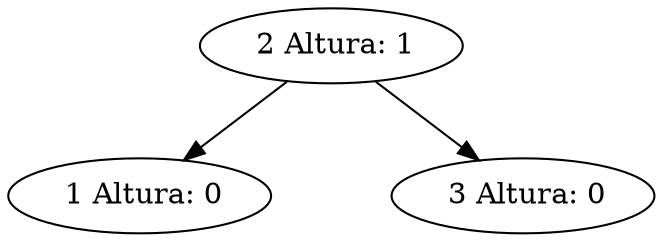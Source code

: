 digraph G { 

nodesep=0.8;

ranksep=0.5;


  
1[label=" 1 Altura: 0" ];
2->1; 
3[label=" 3 Altura: 0" ];
2->3; 
2[label=" 2 Altura: 1" ];


}


